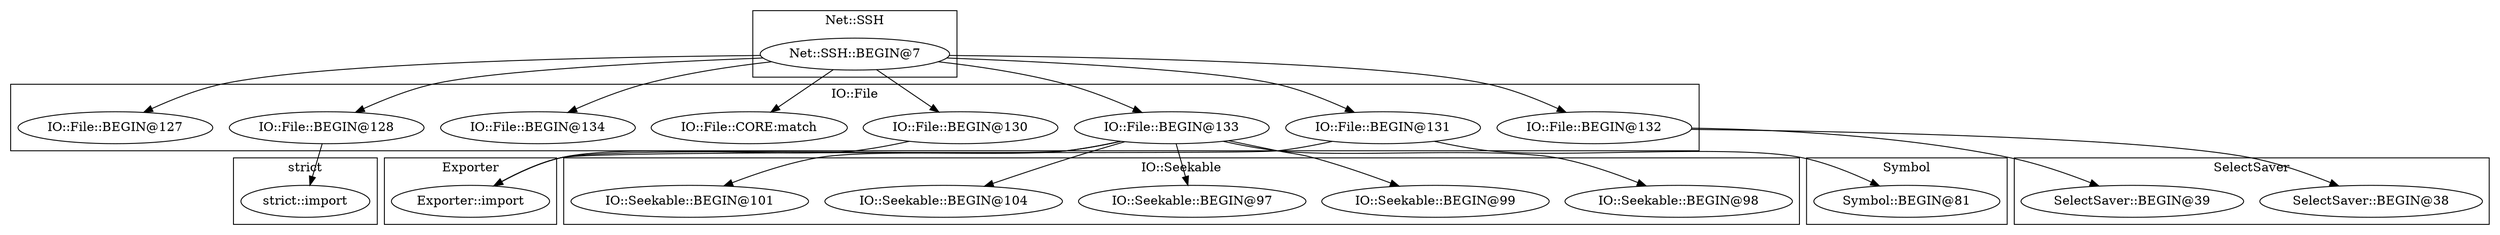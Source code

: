 digraph {
graph [overlap=false]
subgraph cluster_Exporter {
	label="Exporter";
	"Exporter::import";
}
subgraph cluster_SelectSaver {
	label="SelectSaver";
	"SelectSaver::BEGIN@38";
	"SelectSaver::BEGIN@39";
}
subgraph cluster_Symbol {
	label="Symbol";
	"Symbol::BEGIN@81";
}
subgraph cluster_IO_Seekable {
	label="IO::Seekable";
	"IO::Seekable::BEGIN@98";
	"IO::Seekable::BEGIN@99";
	"IO::Seekable::BEGIN@97";
	"IO::Seekable::BEGIN@104";
	"IO::Seekable::BEGIN@101";
}
subgraph cluster_IO_File {
	label="IO::File";
	"IO::File::BEGIN@128";
	"IO::File::BEGIN@133";
	"IO::File::BEGIN@130";
	"IO::File::BEGIN@131";
	"IO::File::CORE:match";
	"IO::File::BEGIN@134";
	"IO::File::BEGIN@132";
	"IO::File::BEGIN@127";
}
subgraph cluster_Net_SSH {
	label="Net::SSH";
	"Net::SSH::BEGIN@7";
}
subgraph cluster_strict {
	label="strict";
	"strict::import";
}
"IO::File::BEGIN@131" -> "Exporter::import";
"IO::File::BEGIN@130" -> "Exporter::import";
"IO::File::BEGIN@133" -> "Exporter::import";
"Net::SSH::BEGIN@7" -> "IO::File::BEGIN@131";
"IO::File::BEGIN@132" -> "SelectSaver::BEGIN@39";
"Net::SSH::BEGIN@7" -> "IO::File::BEGIN@132";
"IO::File::BEGIN@131" -> "Symbol::BEGIN@81";
"IO::File::BEGIN@133" -> "IO::Seekable::BEGIN@98";
"IO::File::BEGIN@133" -> "IO::Seekable::BEGIN@97";
"IO::File::BEGIN@133" -> "IO::Seekable::BEGIN@104";
"IO::File::BEGIN@133" -> "IO::Seekable::BEGIN@101";
"IO::File::BEGIN@128" -> "strict::import";
"Net::SSH::BEGIN@7" -> "IO::File::BEGIN@134";
"Net::SSH::BEGIN@7" -> "IO::File::BEGIN@127";
"Net::SSH::BEGIN@7" -> "IO::File::BEGIN@130";
"Net::SSH::BEGIN@7" -> "IO::File::BEGIN@128";
"IO::File::BEGIN@132" -> "SelectSaver::BEGIN@38";
"Net::SSH::BEGIN@7" -> "IO::File::BEGIN@133";
"Net::SSH::BEGIN@7" -> "IO::File::CORE:match";
"IO::File::BEGIN@133" -> "IO::Seekable::BEGIN@99";
}
